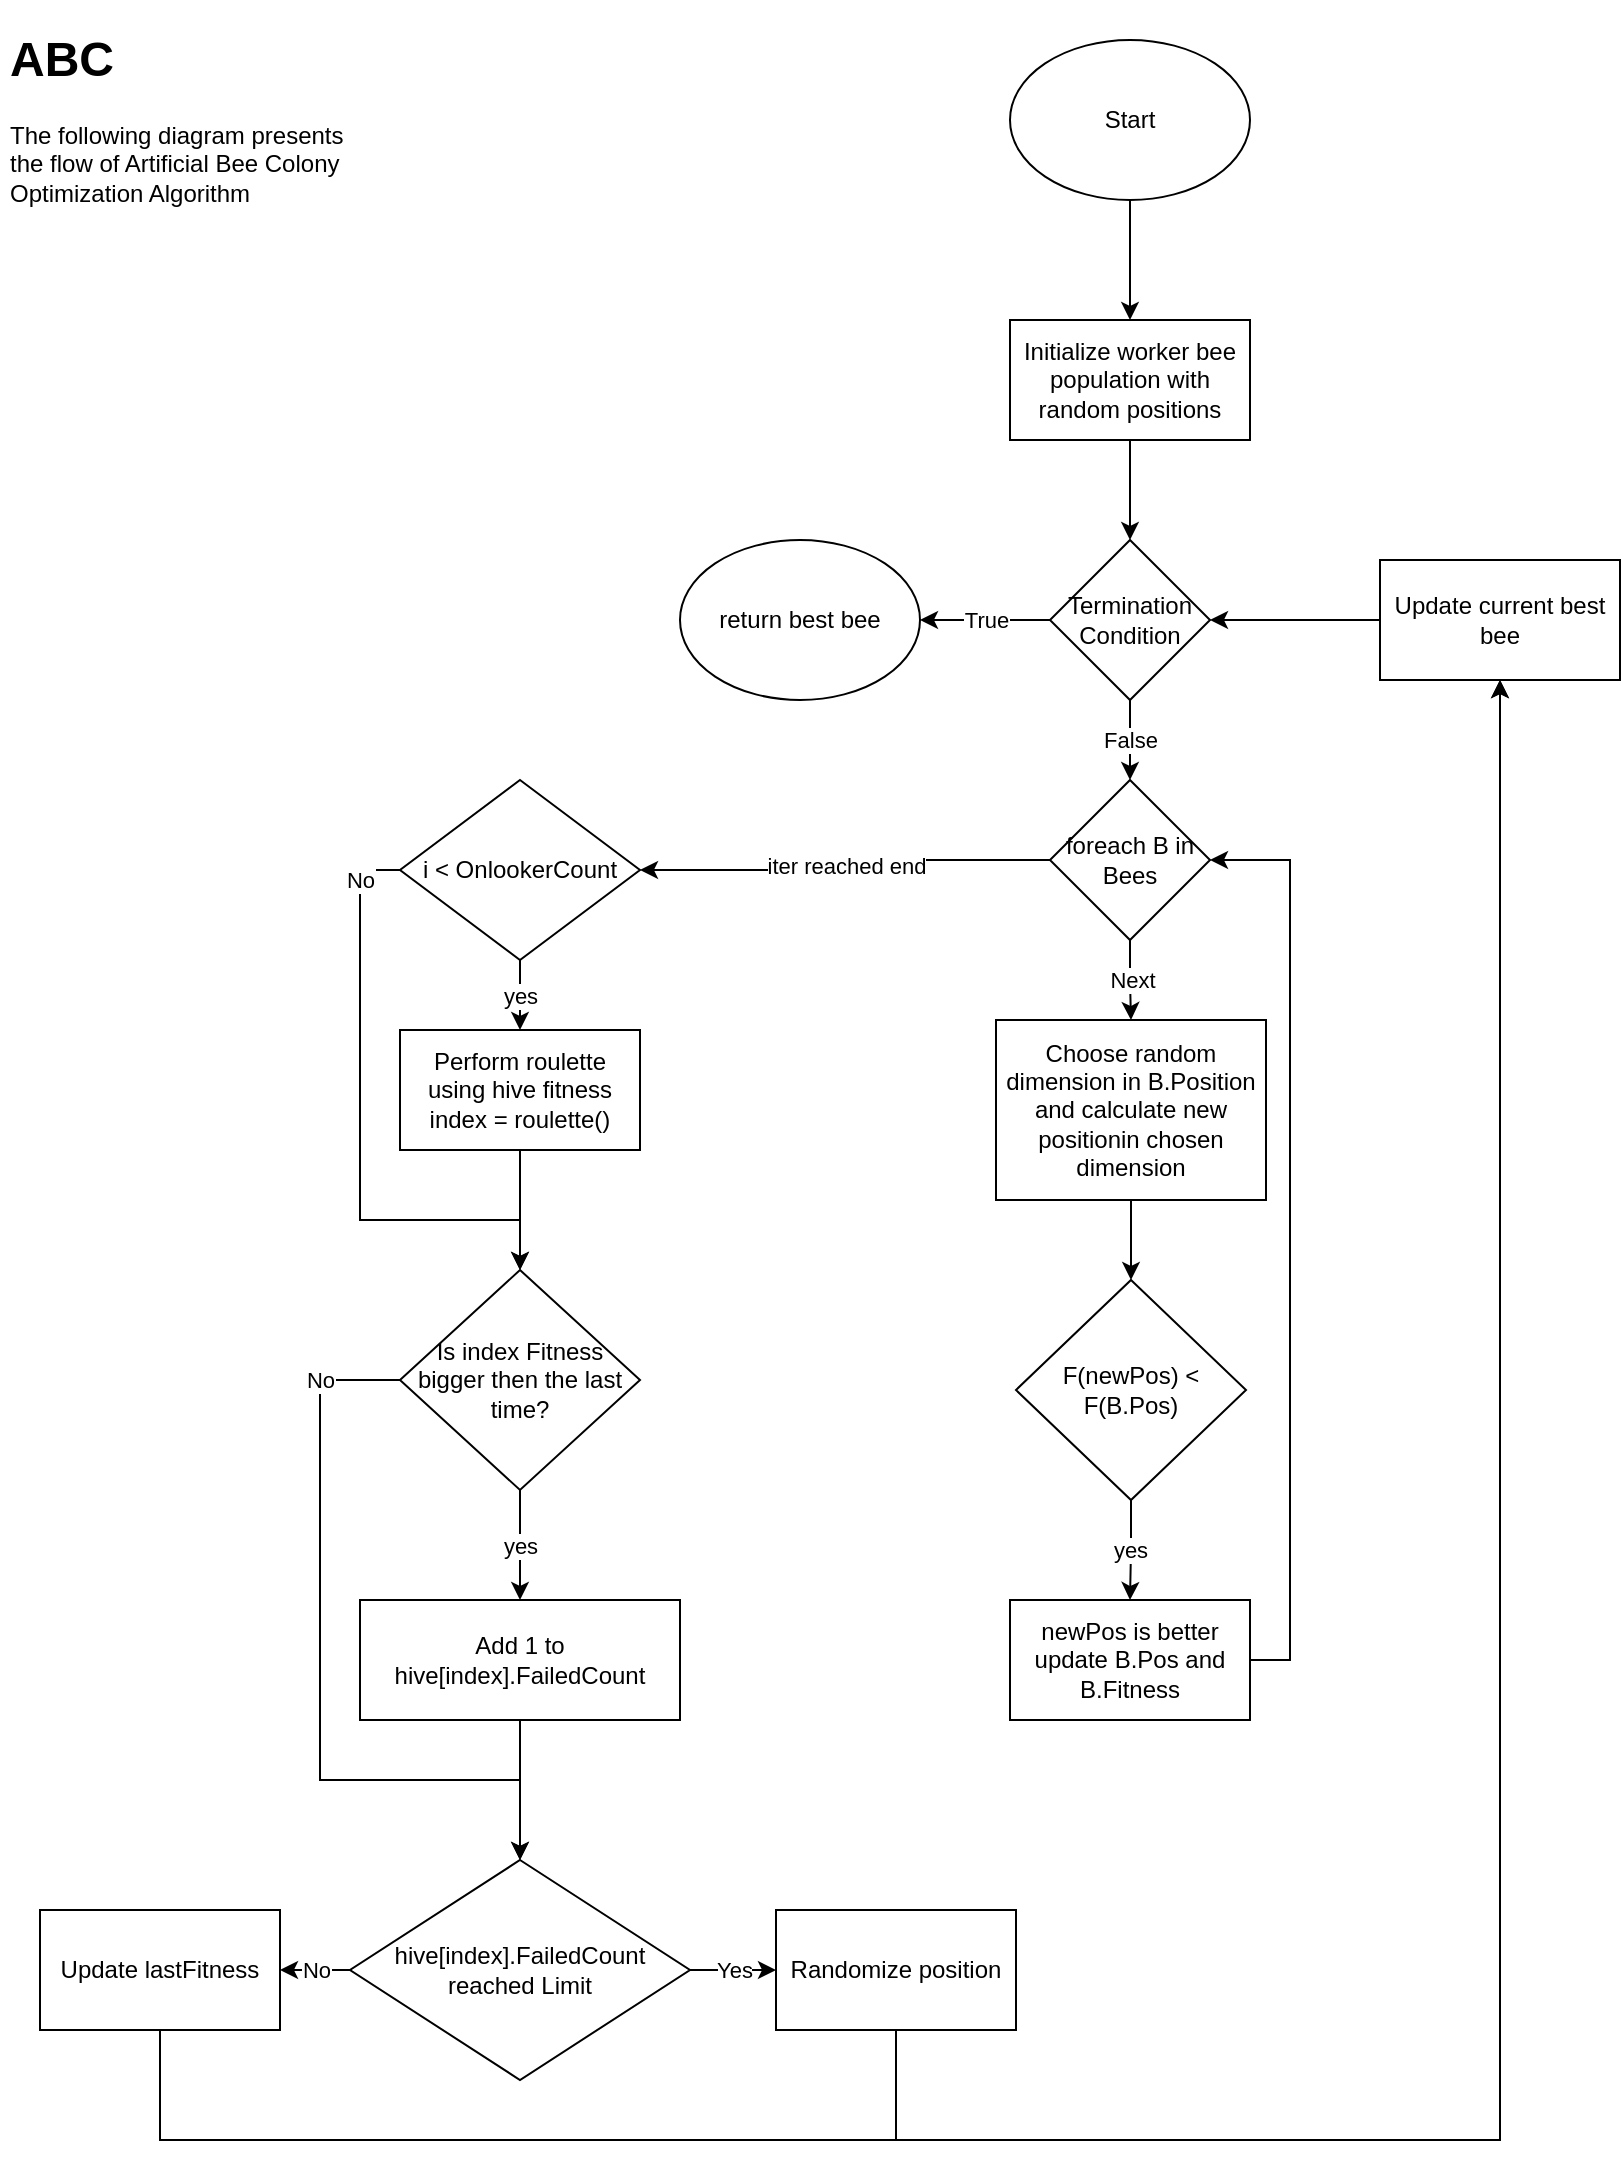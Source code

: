 <mxfile version="13.1.0" type="device"><diagram id="sB4gptw7CJO_kj8R5unu" name="Page-1"><mxGraphModel dx="1352" dy="767" grid="1" gridSize="10" guides="1" tooltips="1" connect="1" arrows="1" fold="1" page="1" pageScale="1" pageWidth="1200" pageHeight="2000" math="0" shadow="0"><root><mxCell id="0"/><mxCell id="1" parent="0"/><mxCell id="rgPhttrBMBbacPqNGikw-1" value="&lt;h1&gt;ABC&lt;br&gt;&lt;/h1&gt;&lt;p&gt;The following diagram presents the flow of Artificial Bee Colony Optimization Algorithm&lt;br&gt;&lt;/p&gt;" style="text;html=1;strokeColor=none;fillColor=none;spacing=5;spacingTop=-20;whiteSpace=wrap;overflow=hidden;rounded=0;" vertex="1" parent="1"><mxGeometry y="10" width="190" height="120" as="geometry"/></mxCell><mxCell id="rgPhttrBMBbacPqNGikw-4" value="" style="edgeStyle=orthogonalEdgeStyle;rounded=0;orthogonalLoop=1;jettySize=auto;html=1;" edge="1" parent="1" source="rgPhttrBMBbacPqNGikw-2" target="rgPhttrBMBbacPqNGikw-3"><mxGeometry relative="1" as="geometry"/></mxCell><mxCell id="rgPhttrBMBbacPqNGikw-2" value="Start" style="ellipse;whiteSpace=wrap;html=1;" vertex="1" parent="1"><mxGeometry x="505" y="20" width="120" height="80" as="geometry"/></mxCell><mxCell id="rgPhttrBMBbacPqNGikw-6" value="" style="edgeStyle=orthogonalEdgeStyle;rounded=0;orthogonalLoop=1;jettySize=auto;html=1;" edge="1" parent="1" source="rgPhttrBMBbacPqNGikw-3" target="rgPhttrBMBbacPqNGikw-5"><mxGeometry relative="1" as="geometry"/></mxCell><mxCell id="rgPhttrBMBbacPqNGikw-3" value="&lt;div&gt;Initialize worker bee population with random positions&lt;/div&gt;" style="rounded=0;whiteSpace=wrap;html=1;" vertex="1" parent="1"><mxGeometry x="505" y="160" width="120" height="60" as="geometry"/></mxCell><mxCell id="rgPhttrBMBbacPqNGikw-8" value="False" style="edgeStyle=orthogonalEdgeStyle;rounded=0;orthogonalLoop=1;jettySize=auto;html=1;" edge="1" parent="1" source="rgPhttrBMBbacPqNGikw-5" target="rgPhttrBMBbacPqNGikw-7"><mxGeometry relative="1" as="geometry"/></mxCell><mxCell id="rgPhttrBMBbacPqNGikw-17" value="True" style="edgeStyle=orthogonalEdgeStyle;rounded=0;orthogonalLoop=1;jettySize=auto;html=1;" edge="1" parent="1" source="rgPhttrBMBbacPqNGikw-5" target="rgPhttrBMBbacPqNGikw-16"><mxGeometry relative="1" as="geometry"/></mxCell><mxCell id="rgPhttrBMBbacPqNGikw-5" value="Termination Condition" style="rhombus;whiteSpace=wrap;html=1;" vertex="1" parent="1"><mxGeometry x="525" y="270" width="80" height="80" as="geometry"/></mxCell><mxCell id="rgPhttrBMBbacPqNGikw-10" value="Next" style="edgeStyle=orthogonalEdgeStyle;rounded=0;orthogonalLoop=1;jettySize=auto;html=1;" edge="1" parent="1" source="rgPhttrBMBbacPqNGikw-7" target="rgPhttrBMBbacPqNGikw-9"><mxGeometry relative="1" as="geometry"/></mxCell><mxCell id="rgPhttrBMBbacPqNGikw-30" value="iter reached end" style="edgeStyle=orthogonalEdgeStyle;rounded=0;orthogonalLoop=1;jettySize=auto;html=1;exitX=0;exitY=0.5;exitDx=0;exitDy=0;entryX=1;entryY=0.5;entryDx=0;entryDy=0;" edge="1" parent="1" source="rgPhttrBMBbacPqNGikw-7" target="rgPhttrBMBbacPqNGikw-22"><mxGeometry relative="1" as="geometry"/></mxCell><mxCell id="rgPhttrBMBbacPqNGikw-7" value="foreach B in Bees" style="rhombus;whiteSpace=wrap;html=1;" vertex="1" parent="1"><mxGeometry x="525" y="390" width="80" height="80" as="geometry"/></mxCell><mxCell id="rgPhttrBMBbacPqNGikw-26" value="yes" style="edgeStyle=orthogonalEdgeStyle;rounded=0;orthogonalLoop=1;jettySize=auto;html=1;" edge="1" parent="1" source="rgPhttrBMBbacPqNGikw-22" target="rgPhttrBMBbacPqNGikw-25"><mxGeometry relative="1" as="geometry"/></mxCell><mxCell id="rgPhttrBMBbacPqNGikw-32" value="No" style="edgeStyle=orthogonalEdgeStyle;rounded=0;orthogonalLoop=1;jettySize=auto;html=1;exitX=0;exitY=0.5;exitDx=0;exitDy=0;entryX=0.5;entryY=0;entryDx=0;entryDy=0;" edge="1" parent="1" source="rgPhttrBMBbacPqNGikw-22" target="rgPhttrBMBbacPqNGikw-27"><mxGeometry x="-0.867" y="5" relative="1" as="geometry"><Array as="points"><mxPoint x="180" y="435"/><mxPoint x="180" y="610"/><mxPoint x="260" y="610"/></Array><mxPoint x="-5" y="5" as="offset"/></mxGeometry></mxCell><mxCell id="rgPhttrBMBbacPqNGikw-22" value="i &amp;lt; OnlookerCount" style="rhombus;whiteSpace=wrap;html=1;" vertex="1" parent="1"><mxGeometry x="200" y="390" width="120" height="90" as="geometry"/></mxCell><mxCell id="rgPhttrBMBbacPqNGikw-12" value="" style="edgeStyle=orthogonalEdgeStyle;rounded=0;orthogonalLoop=1;jettySize=auto;html=1;" edge="1" parent="1" source="rgPhttrBMBbacPqNGikw-9" target="rgPhttrBMBbacPqNGikw-11"><mxGeometry relative="1" as="geometry"/></mxCell><mxCell id="rgPhttrBMBbacPqNGikw-9" value="&lt;div&gt;Choose random dimension in B.Position&lt;/div&gt;and calculate new positionin chosen dimension" style="rounded=0;whiteSpace=wrap;html=1;" vertex="1" parent="1"><mxGeometry x="498" y="510" width="135" height="90" as="geometry"/></mxCell><mxCell id="rgPhttrBMBbacPqNGikw-14" value="yes" style="edgeStyle=orthogonalEdgeStyle;rounded=0;orthogonalLoop=1;jettySize=auto;html=1;" edge="1" parent="1" source="rgPhttrBMBbacPqNGikw-11" target="rgPhttrBMBbacPqNGikw-13"><mxGeometry relative="1" as="geometry"/></mxCell><mxCell id="rgPhttrBMBbacPqNGikw-11" value="F(newPos) &amp;lt; F(B.Pos)" style="rhombus;whiteSpace=wrap;html=1;" vertex="1" parent="1"><mxGeometry x="508" y="640" width="115" height="110" as="geometry"/></mxCell><mxCell id="rgPhttrBMBbacPqNGikw-19" style="edgeStyle=orthogonalEdgeStyle;rounded=0;orthogonalLoop=1;jettySize=auto;html=1;exitX=1;exitY=0.5;exitDx=0;exitDy=0;entryX=1;entryY=0.5;entryDx=0;entryDy=0;" edge="1" parent="1" source="rgPhttrBMBbacPqNGikw-13" target="rgPhttrBMBbacPqNGikw-7"><mxGeometry relative="1" as="geometry"/></mxCell><mxCell id="rgPhttrBMBbacPqNGikw-13" value="newPos is better&lt;br&gt;update B.Pos and B.Fitness" style="rounded=0;whiteSpace=wrap;html=1;" vertex="1" parent="1"><mxGeometry x="505" y="800" width="120" height="60" as="geometry"/></mxCell><mxCell id="rgPhttrBMBbacPqNGikw-16" value="return best bee" style="ellipse;whiteSpace=wrap;html=1;" vertex="1" parent="1"><mxGeometry x="340" y="270" width="120" height="80" as="geometry"/></mxCell><mxCell id="rgPhttrBMBbacPqNGikw-28" value="" style="edgeStyle=orthogonalEdgeStyle;rounded=0;orthogonalLoop=1;jettySize=auto;html=1;" edge="1" parent="1" source="rgPhttrBMBbacPqNGikw-25" target="rgPhttrBMBbacPqNGikw-27"><mxGeometry relative="1" as="geometry"/></mxCell><mxCell id="rgPhttrBMBbacPqNGikw-25" value="&lt;div&gt;Perform roulette using hive fitness&lt;/div&gt;index = roulette()" style="rounded=0;whiteSpace=wrap;html=1;" vertex="1" parent="1"><mxGeometry x="200" y="515" width="120" height="60" as="geometry"/></mxCell><mxCell id="rgPhttrBMBbacPqNGikw-31" value="yes" style="edgeStyle=orthogonalEdgeStyle;rounded=0;orthogonalLoop=1;jettySize=auto;html=1;" edge="1" parent="1" source="rgPhttrBMBbacPqNGikw-27" target="rgPhttrBMBbacPqNGikw-29"><mxGeometry relative="1" as="geometry"/></mxCell><mxCell id="rgPhttrBMBbacPqNGikw-36" value="No" style="edgeStyle=orthogonalEdgeStyle;rounded=0;orthogonalLoop=1;jettySize=auto;html=1;exitX=0;exitY=0.5;exitDx=0;exitDy=0;" edge="1" parent="1" source="rgPhttrBMBbacPqNGikw-27" target="rgPhttrBMBbacPqNGikw-33"><mxGeometry x="-0.789" relative="1" as="geometry"><Array as="points"><mxPoint x="160" y="690"/><mxPoint x="160" y="890"/><mxPoint x="260" y="890"/></Array><mxPoint as="offset"/></mxGeometry></mxCell><mxCell id="rgPhttrBMBbacPqNGikw-27" value="Is index Fitness bigger then the last time?" style="rhombus;whiteSpace=wrap;html=1;" vertex="1" parent="1"><mxGeometry x="200" y="635" width="120" height="110" as="geometry"/></mxCell><mxCell id="rgPhttrBMBbacPqNGikw-35" style="edgeStyle=orthogonalEdgeStyle;rounded=0;orthogonalLoop=1;jettySize=auto;html=1;exitX=0.5;exitY=1;exitDx=0;exitDy=0;entryX=0.5;entryY=0;entryDx=0;entryDy=0;" edge="1" parent="1" source="rgPhttrBMBbacPqNGikw-29" target="rgPhttrBMBbacPqNGikw-33"><mxGeometry relative="1" as="geometry"/></mxCell><mxCell id="rgPhttrBMBbacPqNGikw-29" value="Add 1 to hive[index].FailedCount" style="rounded=0;whiteSpace=wrap;html=1;" vertex="1" parent="1"><mxGeometry x="180" y="800" width="160" height="60" as="geometry"/></mxCell><mxCell id="rgPhttrBMBbacPqNGikw-38" value="No" style="edgeStyle=orthogonalEdgeStyle;rounded=0;orthogonalLoop=1;jettySize=auto;html=1;" edge="1" parent="1" source="rgPhttrBMBbacPqNGikw-33" target="rgPhttrBMBbacPqNGikw-37"><mxGeometry relative="1" as="geometry"/></mxCell><mxCell id="rgPhttrBMBbacPqNGikw-40" value="Yes" style="edgeStyle=orthogonalEdgeStyle;rounded=0;orthogonalLoop=1;jettySize=auto;html=1;" edge="1" parent="1" source="rgPhttrBMBbacPqNGikw-33" target="rgPhttrBMBbacPqNGikw-39"><mxGeometry relative="1" as="geometry"/></mxCell><mxCell id="rgPhttrBMBbacPqNGikw-33" value="&lt;div&gt;hive[index].FailedCount&lt;/div&gt;&lt;div&gt;reached Limit&lt;br&gt;&lt;/div&gt;" style="rhombus;whiteSpace=wrap;html=1;" vertex="1" parent="1"><mxGeometry x="175" y="930" width="170" height="110" as="geometry"/></mxCell><mxCell id="rgPhttrBMBbacPqNGikw-45" style="edgeStyle=orthogonalEdgeStyle;rounded=0;orthogonalLoop=1;jettySize=auto;html=1;exitX=0.5;exitY=1;exitDx=0;exitDy=0;entryX=0.5;entryY=1;entryDx=0;entryDy=0;" edge="1" parent="1" source="rgPhttrBMBbacPqNGikw-37" target="rgPhttrBMBbacPqNGikw-42"><mxGeometry relative="1" as="geometry"><Array as="points"><mxPoint x="80" y="1070"/><mxPoint x="750" y="1070"/></Array></mxGeometry></mxCell><mxCell id="rgPhttrBMBbacPqNGikw-37" value="Update lastFitness" style="rounded=0;whiteSpace=wrap;html=1;" vertex="1" parent="1"><mxGeometry x="20" y="955" width="120" height="60" as="geometry"/></mxCell><mxCell id="rgPhttrBMBbacPqNGikw-44" style="edgeStyle=orthogonalEdgeStyle;rounded=0;orthogonalLoop=1;jettySize=auto;html=1;exitX=0.5;exitY=1;exitDx=0;exitDy=0;" edge="1" parent="1" source="rgPhttrBMBbacPqNGikw-39" target="rgPhttrBMBbacPqNGikw-42"><mxGeometry relative="1" as="geometry"><Array as="points"><mxPoint x="448" y="1070"/><mxPoint x="750" y="1070"/></Array></mxGeometry></mxCell><mxCell id="rgPhttrBMBbacPqNGikw-39" value="Randomize position" style="rounded=0;whiteSpace=wrap;html=1;" vertex="1" parent="1"><mxGeometry x="388" y="955" width="120" height="60" as="geometry"/></mxCell><mxCell id="rgPhttrBMBbacPqNGikw-43" style="edgeStyle=orthogonalEdgeStyle;rounded=0;orthogonalLoop=1;jettySize=auto;html=1;exitX=0;exitY=0.5;exitDx=0;exitDy=0;entryX=1;entryY=0.5;entryDx=0;entryDy=0;" edge="1" parent="1" source="rgPhttrBMBbacPqNGikw-42" target="rgPhttrBMBbacPqNGikw-5"><mxGeometry relative="1" as="geometry"/></mxCell><mxCell id="rgPhttrBMBbacPqNGikw-42" value="&lt;div&gt;Update current best&lt;/div&gt;&lt;div&gt;bee&lt;br&gt;&lt;/div&gt;" style="rounded=0;whiteSpace=wrap;html=1;" vertex="1" parent="1"><mxGeometry x="690" y="280" width="120" height="60" as="geometry"/></mxCell></root></mxGraphModel></diagram></mxfile>